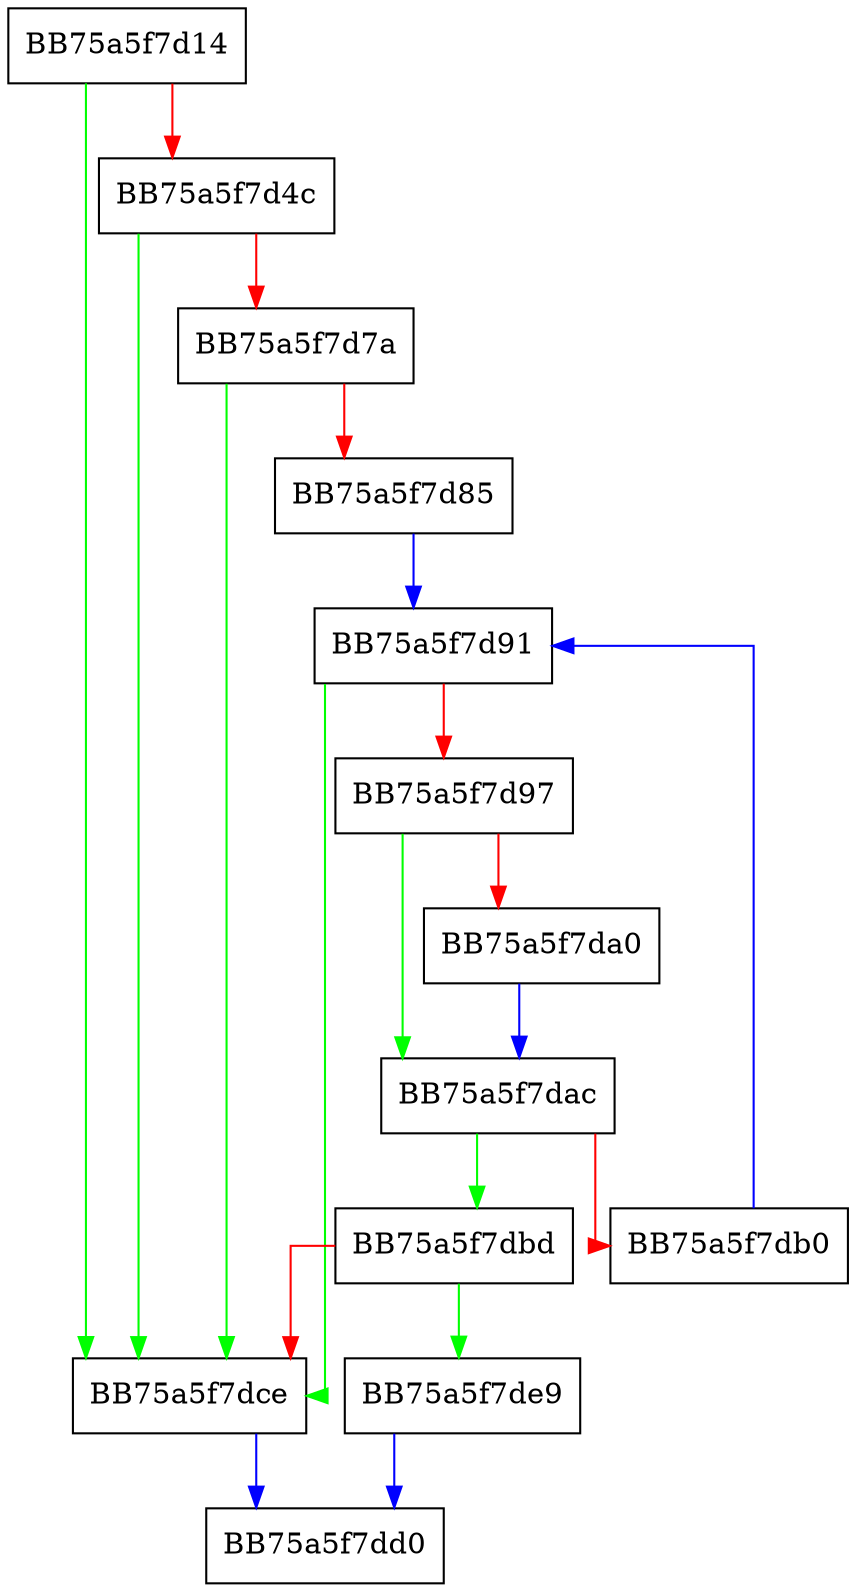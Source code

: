 digraph MightBeUdf {
  node [shape="box"];
  graph [splines=ortho];
  BB75a5f7d14 -> BB75a5f7dce [color="green"];
  BB75a5f7d14 -> BB75a5f7d4c [color="red"];
  BB75a5f7d4c -> BB75a5f7dce [color="green"];
  BB75a5f7d4c -> BB75a5f7d7a [color="red"];
  BB75a5f7d7a -> BB75a5f7dce [color="green"];
  BB75a5f7d7a -> BB75a5f7d85 [color="red"];
  BB75a5f7d85 -> BB75a5f7d91 [color="blue"];
  BB75a5f7d91 -> BB75a5f7dce [color="green"];
  BB75a5f7d91 -> BB75a5f7d97 [color="red"];
  BB75a5f7d97 -> BB75a5f7dac [color="green"];
  BB75a5f7d97 -> BB75a5f7da0 [color="red"];
  BB75a5f7da0 -> BB75a5f7dac [color="blue"];
  BB75a5f7dac -> BB75a5f7dbd [color="green"];
  BB75a5f7dac -> BB75a5f7db0 [color="red"];
  BB75a5f7db0 -> BB75a5f7d91 [color="blue"];
  BB75a5f7dbd -> BB75a5f7de9 [color="green"];
  BB75a5f7dbd -> BB75a5f7dce [color="red"];
  BB75a5f7dce -> BB75a5f7dd0 [color="blue"];
  BB75a5f7de9 -> BB75a5f7dd0 [color="blue"];
}